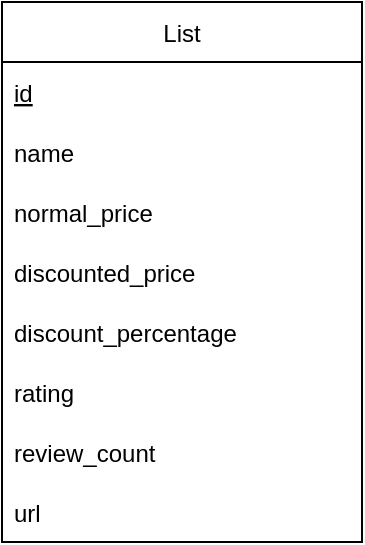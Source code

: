 <mxfile version="17.4.6" type="device"><diagram id="f6SgrW1KzQ5CEQPZBOue" name="Page-1"><mxGraphModel dx="1635" dy="857" grid="1" gridSize="10" guides="1" tooltips="1" connect="1" arrows="1" fold="1" page="1" pageScale="1" pageWidth="1654" pageHeight="1169" math="0" shadow="0"><root><mxCell id="0"/><mxCell id="1" parent="0"/><mxCell id="qRodblFLAbagkj25PXXH-1" value="List" style="swimlane;fontStyle=0;childLayout=stackLayout;horizontal=1;startSize=30;horizontalStack=0;resizeParent=1;resizeParentMax=0;resizeLast=0;collapsible=1;marginBottom=0;" vertex="1" parent="1"><mxGeometry x="540" y="210" width="180" height="270" as="geometry"/></mxCell><mxCell id="qRodblFLAbagkj25PXXH-2" value="id" style="text;strokeColor=none;fillColor=none;align=left;verticalAlign=middle;spacingLeft=4;spacingRight=4;overflow=hidden;points=[[0,0.5],[1,0.5]];portConstraint=eastwest;rotatable=0;fontStyle=4" vertex="1" parent="qRodblFLAbagkj25PXXH-1"><mxGeometry y="30" width="180" height="30" as="geometry"/></mxCell><mxCell id="qRodblFLAbagkj25PXXH-3" value="name" style="text;strokeColor=none;fillColor=none;align=left;verticalAlign=middle;spacingLeft=4;spacingRight=4;overflow=hidden;points=[[0,0.5],[1,0.5]];portConstraint=eastwest;rotatable=0;" vertex="1" parent="qRodblFLAbagkj25PXXH-1"><mxGeometry y="60" width="180" height="30" as="geometry"/></mxCell><mxCell id="qRodblFLAbagkj25PXXH-4" value="normal_price" style="text;strokeColor=none;fillColor=none;align=left;verticalAlign=middle;spacingLeft=4;spacingRight=4;overflow=hidden;points=[[0,0.5],[1,0.5]];portConstraint=eastwest;rotatable=0;" vertex="1" parent="qRodblFLAbagkj25PXXH-1"><mxGeometry y="90" width="180" height="30" as="geometry"/></mxCell><mxCell id="qRodblFLAbagkj25PXXH-5" value="discounted_price" style="text;strokeColor=none;fillColor=none;align=left;verticalAlign=middle;spacingLeft=4;spacingRight=4;overflow=hidden;points=[[0,0.5],[1,0.5]];portConstraint=eastwest;rotatable=0;" vertex="1" parent="qRodblFLAbagkj25PXXH-1"><mxGeometry y="120" width="180" height="30" as="geometry"/></mxCell><mxCell id="qRodblFLAbagkj25PXXH-6" value="discount_percentage" style="text;strokeColor=none;fillColor=none;align=left;verticalAlign=middle;spacingLeft=4;spacingRight=4;overflow=hidden;points=[[0,0.5],[1,0.5]];portConstraint=eastwest;rotatable=0;" vertex="1" parent="qRodblFLAbagkj25PXXH-1"><mxGeometry y="150" width="180" height="30" as="geometry"/></mxCell><mxCell id="qRodblFLAbagkj25PXXH-7" value="rating" style="text;strokeColor=none;fillColor=none;align=left;verticalAlign=middle;spacingLeft=4;spacingRight=4;overflow=hidden;points=[[0,0.5],[1,0.5]];portConstraint=eastwest;rotatable=0;" vertex="1" parent="qRodblFLAbagkj25PXXH-1"><mxGeometry y="180" width="180" height="30" as="geometry"/></mxCell><mxCell id="qRodblFLAbagkj25PXXH-9" value="review_count" style="text;strokeColor=none;fillColor=none;align=left;verticalAlign=middle;spacingLeft=4;spacingRight=4;overflow=hidden;points=[[0,0.5],[1,0.5]];portConstraint=eastwest;rotatable=0;" vertex="1" parent="qRodblFLAbagkj25PXXH-1"><mxGeometry y="210" width="180" height="30" as="geometry"/></mxCell><mxCell id="qRodblFLAbagkj25PXXH-8" value="url" style="text;strokeColor=none;fillColor=none;align=left;verticalAlign=middle;spacingLeft=4;spacingRight=4;overflow=hidden;points=[[0,0.5],[1,0.5]];portConstraint=eastwest;rotatable=0;" vertex="1" parent="qRodblFLAbagkj25PXXH-1"><mxGeometry y="240" width="180" height="30" as="geometry"/></mxCell></root></mxGraphModel></diagram></mxfile>